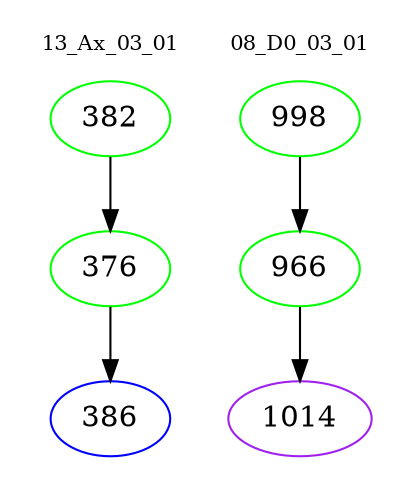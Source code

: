 digraph{
subgraph cluster_0 {
color = white
label = "13_Ax_03_01";
fontsize=10;
T0_382 [label="382", color="green"]
T0_382 -> T0_376 [color="black"]
T0_376 [label="376", color="green"]
T0_376 -> T0_386 [color="black"]
T0_386 [label="386", color="blue"]
}
subgraph cluster_1 {
color = white
label = "08_D0_03_01";
fontsize=10;
T1_998 [label="998", color="green"]
T1_998 -> T1_966 [color="black"]
T1_966 [label="966", color="green"]
T1_966 -> T1_1014 [color="black"]
T1_1014 [label="1014", color="purple"]
}
}
